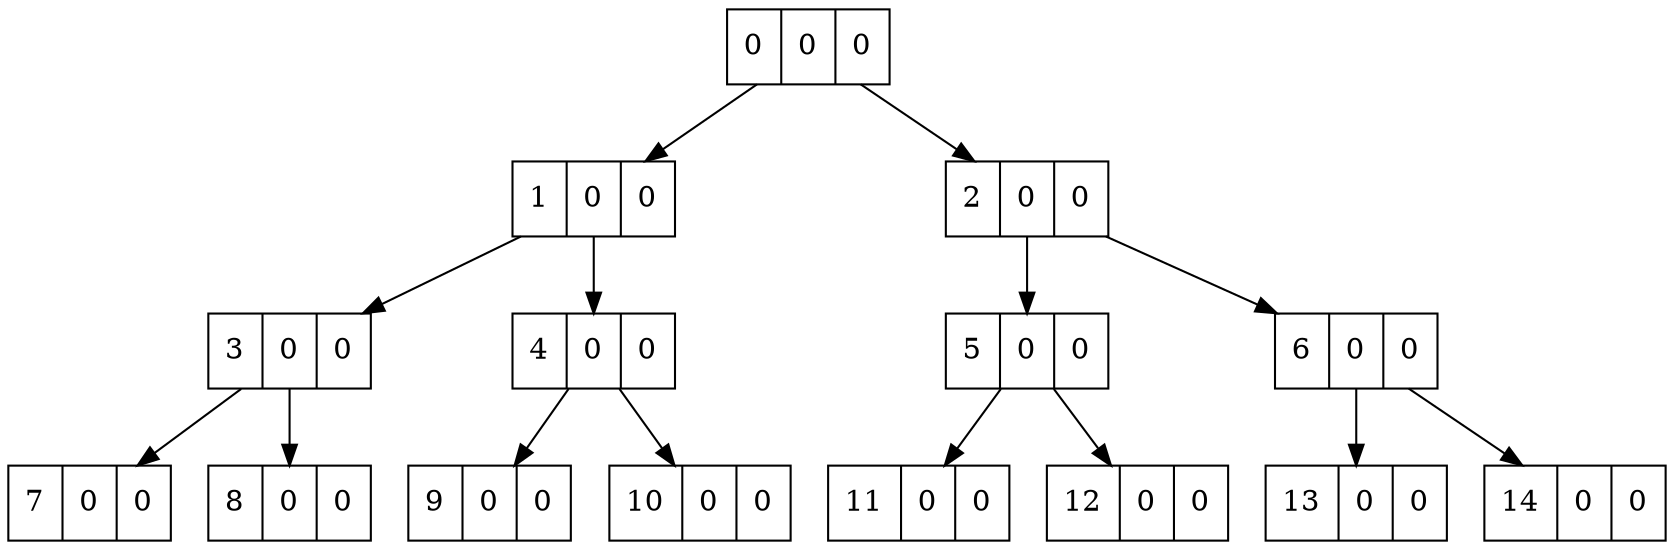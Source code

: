 

digraph {
    node [shape = record]
    n0 [label = "0|0|0"]
    n1 [label = "1|0|0"]
    n2 [label = "2|0|0"]
    n3 [label = "3|0|0"]
    n4 [label = "4|0|0"]
    n5 [label = "5|0|0"]
    n6 [label = "6|0|0"]
    n7 [label = "7|0|0"]
    n8 [label = "8|0|0"]
    n9 [label = "9|0|0"]
    n10 [label = "10|0|0"]
    n11 [label = "11|0|0"]
    n12 [label = "12|0|0"]
    n13 [label = "13|0|0"]
    n14 [label = "14|0|0"]


// graph 
    
    n0 -> {n1, n2}
    n1 -> {n3, n4}
    n2 -> {n5, n6}
    n3 -> {n7, n8}
    n4 -> {n9, n10}
    n5 -> {n11, n12}
    n6 -> {n13, n14}
}
